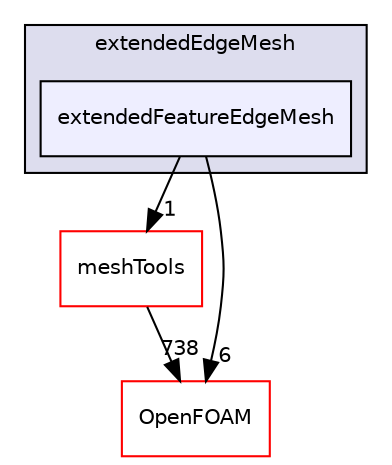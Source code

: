 digraph "src/edgeMesh/extendedEdgeMesh/extendedFeatureEdgeMesh" {
  bgcolor=transparent;
  compound=true
  node [ fontsize="10", fontname="Helvetica"];
  edge [ labelfontsize="10", labelfontname="Helvetica"];
  subgraph clusterdir_88a030b2d8ede3fd9e95a10007c872b4 {
    graph [ bgcolor="#ddddee", pencolor="black", label="extendedEdgeMesh" fontname="Helvetica", fontsize="10", URL="dir_88a030b2d8ede3fd9e95a10007c872b4.html"]
  dir_0e8c9ed9e5e9f40a03da3ee9d3010bae [shape=box, label="extendedFeatureEdgeMesh", style="filled", fillcolor="#eeeeff", pencolor="black", URL="dir_0e8c9ed9e5e9f40a03da3ee9d3010bae.html"];
  }
  dir_ae30ad0bef50cf391b24c614251bb9fd [shape=box label="meshTools" color="red" URL="dir_ae30ad0bef50cf391b24c614251bb9fd.html"];
  dir_c5473ff19b20e6ec4dfe5c310b3778a8 [shape=box label="OpenFOAM" color="red" URL="dir_c5473ff19b20e6ec4dfe5c310b3778a8.html"];
  dir_0e8c9ed9e5e9f40a03da3ee9d3010bae->dir_ae30ad0bef50cf391b24c614251bb9fd [headlabel="1", labeldistance=1.5 headhref="dir_000872_001752.html"];
  dir_0e8c9ed9e5e9f40a03da3ee9d3010bae->dir_c5473ff19b20e6ec4dfe5c310b3778a8 [headlabel="6", labeldistance=1.5 headhref="dir_000872_001898.html"];
  dir_ae30ad0bef50cf391b24c614251bb9fd->dir_c5473ff19b20e6ec4dfe5c310b3778a8 [headlabel="738", labeldistance=1.5 headhref="dir_001752_001898.html"];
}
